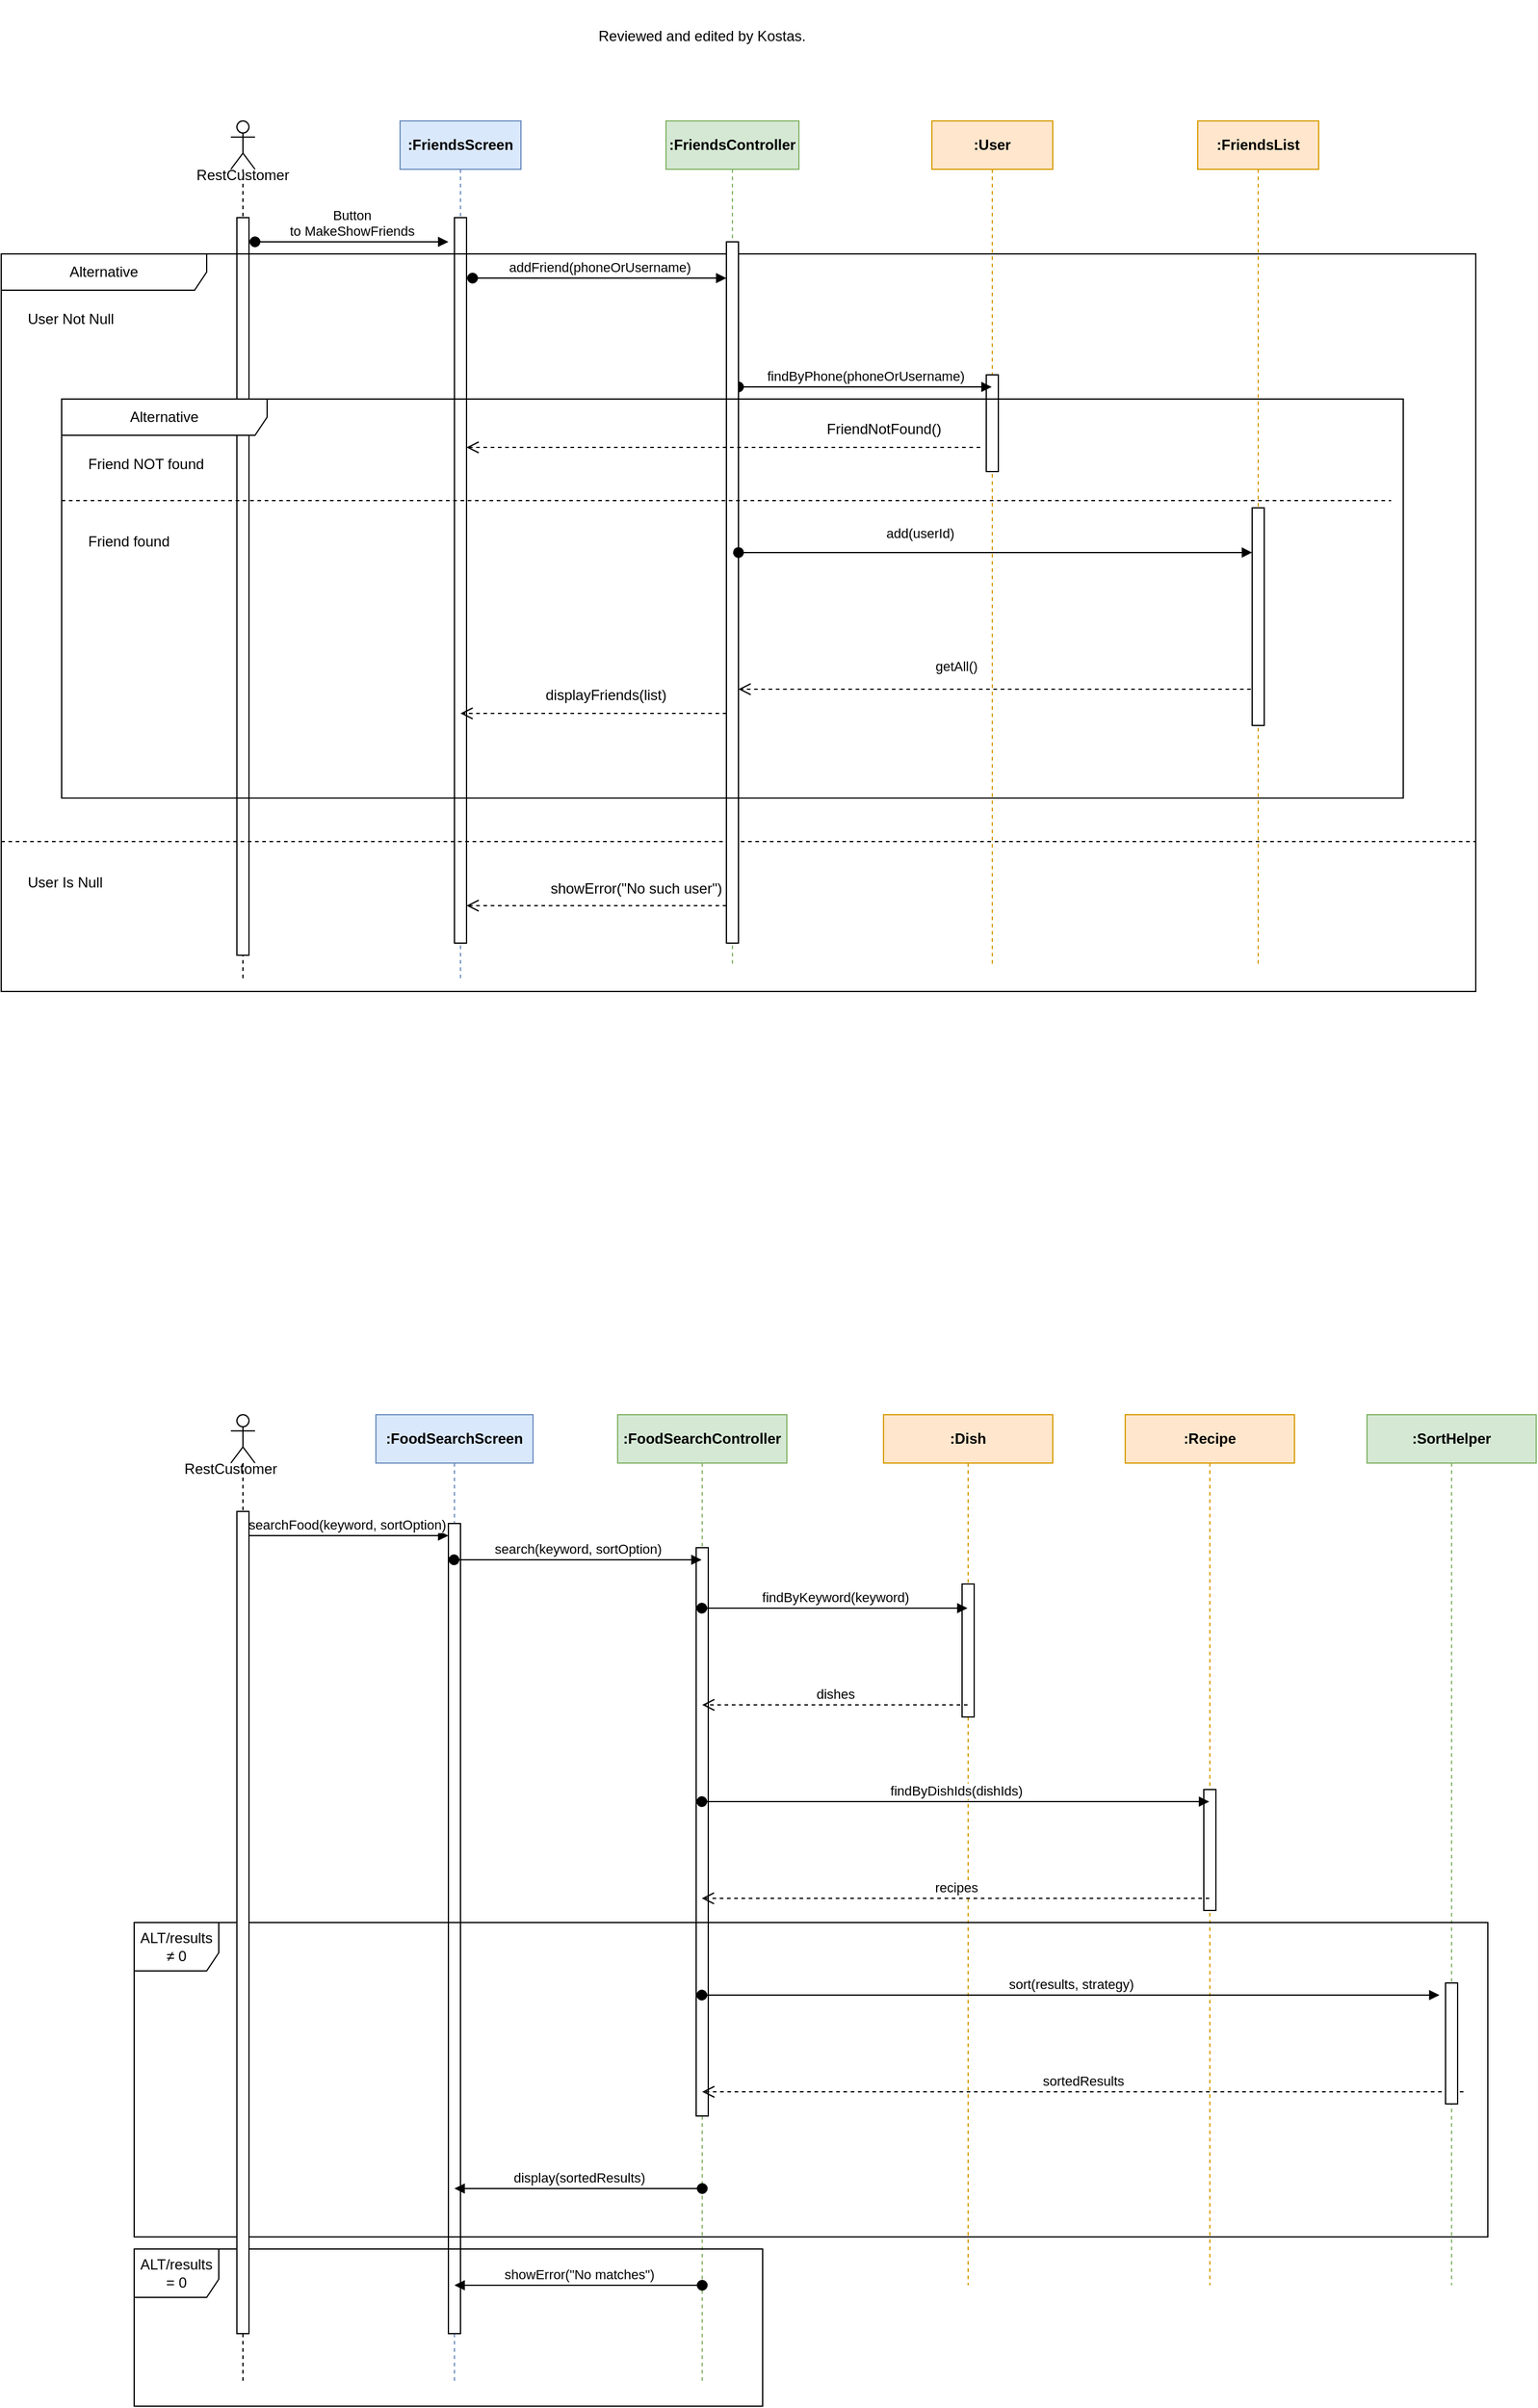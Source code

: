 <mxfile version="27.0.5">
  <diagram name="Page-1" id="2YBvvXClWsGukQMizWep">
    <mxGraphModel dx="1429" dy="1642" grid="1" gridSize="10" guides="1" tooltips="1" connect="1" arrows="1" fold="1" page="1" pageScale="1" pageWidth="850" pageHeight="1100" math="0" shadow="0">
      <root>
        <mxCell id="0" />
        <mxCell id="1" parent="0" />
        <mxCell id="vn2kPDJeqpM3JR5kkhpo-1" value="&lt;strong data-end=&quot;1178&quot; data-start=&quot;1161&quot;&gt;:FriendsScreen&lt;/strong&gt;" style="shape=umlLifeline;perimeter=lifelinePerimeter;whiteSpace=wrap;html=1;container=1;dropTarget=0;collapsible=0;recursiveResize=0;outlineConnect=0;portConstraint=eastwest;newEdgeStyle={&quot;curved&quot;:0,&quot;rounded&quot;:0};fillColor=#dae8fc;strokeColor=#6c8ebf;" parent="1" vertex="1">
          <mxGeometry x="350" y="50" width="100" height="710" as="geometry" />
        </mxCell>
        <mxCell id="vn2kPDJeqpM3JR5kkhpo-2" value="" style="html=1;points=[[0,0,0,0,5],[0,1,0,0,-5],[1,0,0,0,5],[1,1,0,0,-5]];perimeter=orthogonalPerimeter;outlineConnect=0;targetShapes=umlLifeline;portConstraint=eastwest;newEdgeStyle={&quot;curved&quot;:0,&quot;rounded&quot;:0};" parent="vn2kPDJeqpM3JR5kkhpo-1" vertex="1">
          <mxGeometry x="45" y="80" width="10" height="600" as="geometry" />
        </mxCell>
        <mxCell id="vn2kPDJeqpM3JR5kkhpo-4" value="&lt;strong data-end=&quot;1247&quot; data-start=&quot;1226&quot;&gt;:FriendsController&lt;/strong&gt;" style="shape=umlLifeline;perimeter=lifelinePerimeter;whiteSpace=wrap;html=1;container=1;dropTarget=0;collapsible=0;recursiveResize=0;outlineConnect=0;portConstraint=eastwest;newEdgeStyle={&quot;curved&quot;:0,&quot;rounded&quot;:0};fillColor=#d5e8d4;strokeColor=#82b366;" parent="1" vertex="1">
          <mxGeometry x="570" y="50" width="110" height="700" as="geometry" />
        </mxCell>
        <mxCell id="vn2kPDJeqpM3JR5kkhpo-6" value="&lt;strong data-end=&quot;1363&quot; data-start=&quot;1348&quot;&gt;:FriendsList&lt;/strong&gt;" style="shape=umlLifeline;perimeter=lifelinePerimeter;whiteSpace=wrap;html=1;container=1;dropTarget=0;collapsible=0;recursiveResize=0;outlineConnect=0;portConstraint=eastwest;newEdgeStyle={&quot;curved&quot;:0,&quot;rounded&quot;:0};fillColor=#ffe6cc;strokeColor=#d79b00;" parent="1" vertex="1">
          <mxGeometry x="1010" y="50" width="100" height="700" as="geometry" />
        </mxCell>
        <mxCell id="vn2kPDJeqpM3JR5kkhpo-8" value="&lt;strong data-end=&quot;1302&quot; data-start=&quot;1294&quot;&gt;:User&lt;/strong&gt;" style="shape=umlLifeline;perimeter=lifelinePerimeter;whiteSpace=wrap;html=1;container=1;dropTarget=0;collapsible=0;recursiveResize=0;outlineConnect=0;portConstraint=eastwest;newEdgeStyle={&quot;curved&quot;:0,&quot;rounded&quot;:0};fillColor=#ffe6cc;strokeColor=#d79b00;" parent="1" vertex="1">
          <mxGeometry x="790" y="50" width="100" height="700" as="geometry" />
        </mxCell>
        <mxCell id="vn2kPDJeqpM3JR5kkhpo-9" value="" style="html=1;points=[[0,0,0,0,5],[0,1,0,0,-5],[1,0,0,0,5],[1,1,0,0,-5]];perimeter=orthogonalPerimeter;outlineConnect=0;targetShapes=umlLifeline;portConstraint=eastwest;newEdgeStyle={&quot;curved&quot;:0,&quot;rounded&quot;:0};" parent="vn2kPDJeqpM3JR5kkhpo-8" vertex="1">
          <mxGeometry x="45" y="210" width="10" height="80" as="geometry" />
        </mxCell>
        <mxCell id="vn2kPDJeqpM3JR5kkhpo-10" value="Button&lt;br&gt;to MakeShowFriends" style="html=1;verticalAlign=bottom;startArrow=oval;startFill=1;endArrow=block;startSize=8;curved=0;rounded=0;" parent="1" edge="1">
          <mxGeometry x="0.003" width="60" relative="1" as="geometry">
            <mxPoint x="230" y="150" as="sourcePoint" />
            <mxPoint x="390" y="150" as="targetPoint" />
            <mxPoint as="offset" />
          </mxGeometry>
        </mxCell>
        <mxCell id="vn2kPDJeqpM3JR5kkhpo-11" value="addFriend(phoneOrUsername)" style="html=1;verticalAlign=bottom;startArrow=oval;startFill=1;endArrow=block;startSize=8;curved=0;rounded=0;" parent="1" edge="1">
          <mxGeometry x="0.001" width="60" relative="1" as="geometry">
            <mxPoint x="410" y="180" as="sourcePoint" />
            <mxPoint x="620" y="180" as="targetPoint" />
            <mxPoint as="offset" />
          </mxGeometry>
        </mxCell>
        <mxCell id="vn2kPDJeqpM3JR5kkhpo-12" value="findByPhone(phoneOrUsername)" style="html=1;verticalAlign=bottom;startArrow=oval;startFill=1;endArrow=block;startSize=8;curved=0;rounded=0;" parent="1" source="vn2kPDJeqpM3JR5kkhpo-5" edge="1">
          <mxGeometry x="0.001" width="60" relative="1" as="geometry">
            <mxPoint x="620" y="270" as="sourcePoint" />
            <mxPoint x="839.5" y="270" as="targetPoint" />
            <mxPoint as="offset" />
          </mxGeometry>
        </mxCell>
        <mxCell id="vn2kPDJeqpM3JR5kkhpo-14" value="add(userId)" style="html=1;verticalAlign=bottom;startArrow=oval;startFill=1;endArrow=block;startSize=8;curved=0;rounded=0;" parent="1" edge="1">
          <mxGeometry x="NaN" y="288" width="60" relative="1" as="geometry">
            <mxPoint x="1059.447" y="468.0" as="sourcePoint" />
            <mxPoint x="1059.447" y="468.0" as="targetPoint" />
            <mxPoint x="-279" y="-68" as="offset" />
          </mxGeometry>
        </mxCell>
        <mxCell id="vn2kPDJeqpM3JR5kkhpo-17" value="getAll()" style="html=1;verticalAlign=bottom;endArrow=open;dashed=1;endSize=8;curved=0;rounded=0;" parent="1" target="vn2kPDJeqpM3JR5kkhpo-5" edge="1">
          <mxGeometry x="0.163" y="-10" relative="1" as="geometry">
            <mxPoint x="1059.92" y="520" as="sourcePoint" />
            <mxPoint x="620.087" y="520" as="targetPoint" />
            <mxPoint as="offset" />
            <Array as="points">
              <mxPoint x="820" y="520" />
            </Array>
          </mxGeometry>
        </mxCell>
        <mxCell id="vn2kPDJeqpM3JR5kkhpo-21" value="&lt;strong data-end=&quot;1178&quot; data-start=&quot;1161&quot;&gt;:FoodSearchScreen&lt;/strong&gt;" style="shape=umlLifeline;perimeter=lifelinePerimeter;whiteSpace=wrap;html=1;container=1;dropTarget=0;collapsible=0;recursiveResize=0;outlineConnect=0;portConstraint=eastwest;newEdgeStyle={&quot;curved&quot;:0,&quot;rounded&quot;:0};fillColor=#dae8fc;strokeColor=#6c8ebf;" parent="1" vertex="1">
          <mxGeometry x="330" y="1120" width="130" height="800" as="geometry" />
        </mxCell>
        <mxCell id="vn2kPDJeqpM3JR5kkhpo-22" value="" style="html=1;points=[[0,0,0,0,5],[0,1,0,0,-5],[1,0,0,0,5],[1,1,0,0,-5]];perimeter=orthogonalPerimeter;outlineConnect=0;targetShapes=umlLifeline;portConstraint=eastwest;newEdgeStyle={&quot;curved&quot;:0,&quot;rounded&quot;:0};" parent="vn2kPDJeqpM3JR5kkhpo-21" vertex="1">
          <mxGeometry x="60" y="90" width="10" height="670" as="geometry" />
        </mxCell>
        <mxCell id="vn2kPDJeqpM3JR5kkhpo-23" value="&lt;strong data-end=&quot;1178&quot; data-start=&quot;1161&quot;&gt;:FoodSearchController&lt;/strong&gt;" style="shape=umlLifeline;perimeter=lifelinePerimeter;whiteSpace=wrap;html=1;container=1;dropTarget=0;collapsible=0;recursiveResize=0;outlineConnect=0;portConstraint=eastwest;newEdgeStyle={&quot;curved&quot;:0,&quot;rounded&quot;:0};fillColor=#d5e8d4;strokeColor=#82b366;" parent="1" vertex="1">
          <mxGeometry x="530" y="1120" width="140" height="800" as="geometry" />
        </mxCell>
        <mxCell id="vn2kPDJeqpM3JR5kkhpo-24" value="" style="html=1;points=[[0,0,0,0,5],[0,1,0,0,-5],[1,0,0,0,5],[1,1,0,0,-5]];perimeter=orthogonalPerimeter;outlineConnect=0;targetShapes=umlLifeline;portConstraint=eastwest;newEdgeStyle={&quot;curved&quot;:0,&quot;rounded&quot;:0};" parent="vn2kPDJeqpM3JR5kkhpo-23" vertex="1">
          <mxGeometry x="65" y="110" width="10" height="470" as="geometry" />
        </mxCell>
        <mxCell id="vn2kPDJeqpM3JR5kkhpo-25" value="&lt;strong data-end=&quot;1178&quot; data-start=&quot;1161&quot;&gt;:Dish&lt;/strong&gt;" style="shape=umlLifeline;perimeter=lifelinePerimeter;whiteSpace=wrap;html=1;container=1;dropTarget=0;collapsible=0;recursiveResize=0;outlineConnect=0;portConstraint=eastwest;newEdgeStyle={&quot;curved&quot;:0,&quot;rounded&quot;:0};fillColor=#ffe6cc;strokeColor=#d79b00;" parent="1" vertex="1">
          <mxGeometry x="750" y="1120" width="140" height="720" as="geometry" />
        </mxCell>
        <mxCell id="vn2kPDJeqpM3JR5kkhpo-26" value="" style="html=1;points=[[0,0,0,0,5],[0,1,0,0,-5],[1,0,0,0,5],[1,1,0,0,-5]];perimeter=orthogonalPerimeter;outlineConnect=0;targetShapes=umlLifeline;portConstraint=eastwest;newEdgeStyle={&quot;curved&quot;:0,&quot;rounded&quot;:0};" parent="vn2kPDJeqpM3JR5kkhpo-25" vertex="1">
          <mxGeometry x="65" y="140" width="10" height="110" as="geometry" />
        </mxCell>
        <mxCell id="vn2kPDJeqpM3JR5kkhpo-27" value="searchFood(keyword, sortOption)" style="html=1;verticalAlign=bottom;startArrow=oval;startFill=1;endArrow=block;startSize=8;curved=0;rounded=0;" parent="1" edge="1">
          <mxGeometry x="0.005" width="60" relative="1" as="geometry">
            <mxPoint x="220" y="1220" as="sourcePoint" />
            <mxPoint x="390" y="1220" as="targetPoint" />
            <mxPoint as="offset" />
          </mxGeometry>
        </mxCell>
        <mxCell id="vn2kPDJeqpM3JR5kkhpo-28" value="search(keyword, sortOption)" style="html=1;verticalAlign=bottom;startArrow=oval;startFill=1;endArrow=block;startSize=8;curved=0;rounded=0;" parent="1" edge="1">
          <mxGeometry width="60" relative="1" as="geometry">
            <mxPoint x="394.667" y="1240" as="sourcePoint" />
            <mxPoint x="599.5" y="1240" as="targetPoint" />
          </mxGeometry>
        </mxCell>
        <mxCell id="vn2kPDJeqpM3JR5kkhpo-29" value="findByKeyword(keyword)" style="html=1;verticalAlign=bottom;startArrow=oval;startFill=1;endArrow=block;startSize=8;curved=0;rounded=0;" parent="1" edge="1">
          <mxGeometry width="60" relative="1" as="geometry">
            <mxPoint x="599.667" y="1280" as="sourcePoint" />
            <mxPoint x="819.5" y="1280" as="targetPoint" />
          </mxGeometry>
        </mxCell>
        <mxCell id="vn2kPDJeqpM3JR5kkhpo-30" value="dishes" style="html=1;verticalAlign=bottom;endArrow=open;dashed=1;endSize=8;curved=0;rounded=0;" parent="1" edge="1">
          <mxGeometry relative="1" as="geometry">
            <mxPoint x="819.5" y="1360" as="sourcePoint" />
            <mxPoint x="600" y="1360" as="targetPoint" />
          </mxGeometry>
        </mxCell>
        <mxCell id="vn2kPDJeqpM3JR5kkhpo-31" value="&lt;strong data-end=&quot;1178&quot; data-start=&quot;1161&quot;&gt;:Recipe&lt;/strong&gt;" style="shape=umlLifeline;perimeter=lifelinePerimeter;whiteSpace=wrap;html=1;container=1;dropTarget=0;collapsible=0;recursiveResize=0;outlineConnect=0;portConstraint=eastwest;newEdgeStyle={&quot;curved&quot;:0,&quot;rounded&quot;:0};fillColor=#ffe6cc;strokeColor=#d79b00;" parent="1" vertex="1">
          <mxGeometry x="950" y="1120" width="140" height="720" as="geometry" />
        </mxCell>
        <mxCell id="vn2kPDJeqpM3JR5kkhpo-32" value="" style="html=1;points=[[0,0,0,0,5],[0,1,0,0,-5],[1,0,0,0,5],[1,1,0,0,-5]];perimeter=orthogonalPerimeter;outlineConnect=0;targetShapes=umlLifeline;portConstraint=eastwest;newEdgeStyle={&quot;curved&quot;:0,&quot;rounded&quot;:0};" parent="vn2kPDJeqpM3JR5kkhpo-31" vertex="1">
          <mxGeometry x="65" y="310" width="10" height="100" as="geometry" />
        </mxCell>
        <mxCell id="vn2kPDJeqpM3JR5kkhpo-33" value="findByDishIds(dishIds)" style="html=1;verticalAlign=bottom;startArrow=oval;startFill=1;endArrow=block;startSize=8;curved=0;rounded=0;" parent="1" edge="1">
          <mxGeometry width="60" relative="1" as="geometry">
            <mxPoint x="599.667" y="1440" as="sourcePoint" />
            <mxPoint x="1019.5" y="1440" as="targetPoint" />
          </mxGeometry>
        </mxCell>
        <mxCell id="vn2kPDJeqpM3JR5kkhpo-34" value="recipes" style="html=1;verticalAlign=bottom;endArrow=open;dashed=1;endSize=8;curved=0;rounded=0;" parent="1" edge="1">
          <mxGeometry relative="1" as="geometry">
            <mxPoint x="1019.5" y="1520" as="sourcePoint" />
            <mxPoint x="599.667" y="1520" as="targetPoint" />
          </mxGeometry>
        </mxCell>
        <mxCell id="vn2kPDJeqpM3JR5kkhpo-35" value="&lt;strong data-end=&quot;1178&quot; data-start=&quot;1161&quot;&gt;:SortHelper&lt;/strong&gt;" style="shape=umlLifeline;perimeter=lifelinePerimeter;whiteSpace=wrap;html=1;container=1;dropTarget=0;collapsible=0;recursiveResize=0;outlineConnect=0;portConstraint=eastwest;newEdgeStyle={&quot;curved&quot;:0,&quot;rounded&quot;:0};fillColor=#d5e8d4;strokeColor=#82b366;" parent="1" vertex="1">
          <mxGeometry x="1150" y="1120" width="140" height="720" as="geometry" />
        </mxCell>
        <mxCell id="vn2kPDJeqpM3JR5kkhpo-36" value="sort(results, strategy)" style="html=1;verticalAlign=bottom;startArrow=oval;startFill=1;endArrow=block;startSize=8;curved=0;rounded=0;" parent="1" edge="1">
          <mxGeometry width="60" relative="1" as="geometry">
            <mxPoint x="599.667" y="1600" as="sourcePoint" />
            <mxPoint x="1210" y="1600" as="targetPoint" />
          </mxGeometry>
        </mxCell>
        <mxCell id="vn2kPDJeqpM3JR5kkhpo-37" value="sortedResults" style="html=1;verticalAlign=bottom;endArrow=open;dashed=1;endSize=8;curved=0;rounded=0;" parent="1" target="vn2kPDJeqpM3JR5kkhpo-23" edge="1">
          <mxGeometry x="-0.0" relative="1" as="geometry">
            <mxPoint x="1229.83" y="1680" as="sourcePoint" />
            <mxPoint x="609.997" y="1680" as="targetPoint" />
            <mxPoint as="offset" />
          </mxGeometry>
        </mxCell>
        <mxCell id="vn2kPDJeqpM3JR5kkhpo-38" value="display(sortedResults)" style="html=1;verticalAlign=bottom;startArrow=oval;startFill=1;endArrow=block;startSize=8;curved=0;rounded=0;" parent="1" target="vn2kPDJeqpM3JR5kkhpo-21" edge="1">
          <mxGeometry width="60" relative="1" as="geometry">
            <mxPoint x="600" y="1760" as="sourcePoint" />
            <mxPoint x="735" y="1760" as="targetPoint" />
          </mxGeometry>
        </mxCell>
        <mxCell id="vn2kPDJeqpM3JR5kkhpo-39" value="showError(&quot;No matches&quot;)" style="html=1;verticalAlign=bottom;startArrow=oval;startFill=1;endArrow=block;startSize=8;curved=0;rounded=0;" parent="1" target="vn2kPDJeqpM3JR5kkhpo-21" edge="1">
          <mxGeometry width="60" relative="1" as="geometry">
            <mxPoint x="600" y="1840" as="sourcePoint" />
            <mxPoint x="390" y="1839.17" as="targetPoint" />
          </mxGeometry>
        </mxCell>
        <mxCell id="vn2kPDJeqpM3JR5kkhpo-40" value="ALT/results ≠ 0" style="shape=umlFrame;whiteSpace=wrap;html=1;pointerEvents=0;width=70;height=40;" parent="1" vertex="1">
          <mxGeometry x="130" y="1540" width="1120" height="260" as="geometry" />
        </mxCell>
        <mxCell id="vn2kPDJeqpM3JR5kkhpo-41" value="ALT/results = 0" style="shape=umlFrame;whiteSpace=wrap;html=1;pointerEvents=0;width=70;height=40;" parent="1" vertex="1">
          <mxGeometry x="130" y="1810" width="520" height="130" as="geometry" />
        </mxCell>
        <mxCell id="vn2kPDJeqpM3JR5kkhpo-42" value="" style="shape=umlLifeline;perimeter=lifelinePerimeter;whiteSpace=wrap;html=1;container=1;dropTarget=0;collapsible=0;recursiveResize=0;outlineConnect=0;portConstraint=eastwest;newEdgeStyle={&quot;curved&quot;:0,&quot;rounded&quot;:0};participant=umlActor;" parent="1" vertex="1">
          <mxGeometry x="210" y="50" width="20" height="710" as="geometry" />
        </mxCell>
        <mxCell id="vn2kPDJeqpM3JR5kkhpo-43" value="" style="html=1;points=[[0,0,0,0,5],[0,1,0,0,-5],[1,0,0,0,5],[1,1,0,0,-5]];perimeter=orthogonalPerimeter;outlineConnect=0;targetShapes=umlLifeline;portConstraint=eastwest;newEdgeStyle={&quot;curved&quot;:0,&quot;rounded&quot;:0};" parent="vn2kPDJeqpM3JR5kkhpo-42" vertex="1">
          <mxGeometry x="5" y="80" width="10" height="610" as="geometry" />
        </mxCell>
        <mxCell id="vn2kPDJeqpM3JR5kkhpo-44" value="&lt;span style=&quot;text-wrap-mode: nowrap;&quot;&gt;RestCustomer&lt;/span&gt;" style="text;html=1;align=center;verticalAlign=middle;whiteSpace=wrap;rounded=0;" parent="1" vertex="1">
          <mxGeometry x="190" y="80" width="60" height="30" as="geometry" />
        </mxCell>
        <mxCell id="vn2kPDJeqpM3JR5kkhpo-45" value="" style="shape=umlLifeline;perimeter=lifelinePerimeter;whiteSpace=wrap;html=1;container=1;dropTarget=0;collapsible=0;recursiveResize=0;outlineConnect=0;portConstraint=eastwest;newEdgeStyle={&quot;curved&quot;:0,&quot;rounded&quot;:0};participant=umlActor;" parent="1" vertex="1">
          <mxGeometry x="210" y="1120" width="20" height="800" as="geometry" />
        </mxCell>
        <mxCell id="vn2kPDJeqpM3JR5kkhpo-46" value="" style="html=1;points=[[0,0,0,0,5],[0,1,0,0,-5],[1,0,0,0,5],[1,1,0,0,-5]];perimeter=orthogonalPerimeter;outlineConnect=0;targetShapes=umlLifeline;portConstraint=eastwest;newEdgeStyle={&quot;curved&quot;:0,&quot;rounded&quot;:0};" parent="vn2kPDJeqpM3JR5kkhpo-45" vertex="1">
          <mxGeometry x="5" y="80" width="10" height="680" as="geometry" />
        </mxCell>
        <mxCell id="vn2kPDJeqpM3JR5kkhpo-48" value="" style="html=1;points=[[0,0,0,0,5],[0,1,0,0,-5],[1,0,0,0,5],[1,1,0,0,-5]];perimeter=orthogonalPerimeter;outlineConnect=0;targetShapes=umlLifeline;portConstraint=eastwest;newEdgeStyle={&quot;curved&quot;:0,&quot;rounded&quot;:0};" parent="1" vertex="1">
          <mxGeometry x="1055" y="370" width="10" height="180" as="geometry" />
        </mxCell>
        <mxCell id="vn2kPDJeqpM3JR5kkhpo-49" value="&lt;span style=&quot;text-wrap-mode: nowrap;&quot;&gt;RestCustomer&lt;/span&gt;" style="text;html=1;align=center;verticalAlign=middle;whiteSpace=wrap;rounded=0;" parent="1" vertex="1">
          <mxGeometry x="180" y="1150" width="60" height="30" as="geometry" />
        </mxCell>
        <mxCell id="vn2kPDJeqpM3JR5kkhpo-50" value="" style="html=1;points=[[0,0,0,0,5],[0,1,0,0,-5],[1,0,0,0,5],[1,1,0,0,-5]];perimeter=orthogonalPerimeter;outlineConnect=0;targetShapes=umlLifeline;portConstraint=eastwest;newEdgeStyle={&quot;curved&quot;:0,&quot;rounded&quot;:0};" parent="1" vertex="1">
          <mxGeometry x="1215" y="1590" width="10" height="100" as="geometry" />
        </mxCell>
        <mxCell id="KVvk2E3VvdTpPK_yIqQc-1" value="Alternative" style="shape=umlFrame;whiteSpace=wrap;html=1;pointerEvents=0;recursiveResize=0;container=1;collapsible=0;width=170;" parent="1" vertex="1">
          <mxGeometry x="20" y="160" width="1220" height="610" as="geometry" />
        </mxCell>
        <mxCell id="KVvk2E3VvdTpPK_yIqQc-2" value="User Not Null" style="text;html=1;" parent="KVvk2E3VvdTpPK_yIqQc-1" vertex="1">
          <mxGeometry width="100" height="20" relative="1" as="geometry">
            <mxPoint x="20" y="40" as="offset" />
          </mxGeometry>
        </mxCell>
        <mxCell id="KVvk2E3VvdTpPK_yIqQc-3" value="User Is Null" style="line;strokeWidth=1;dashed=1;labelPosition=center;verticalLabelPosition=bottom;align=left;verticalAlign=top;spacingLeft=20;spacingTop=15;html=1;whiteSpace=wrap;" parent="KVvk2E3VvdTpPK_yIqQc-1" vertex="1">
          <mxGeometry y="481" width="1220" height="10" as="geometry" />
        </mxCell>
        <mxCell id="vn2kPDJeqpM3JR5kkhpo-5" value="" style="html=1;points=[[0,0,0,0,5],[0,1,0,0,-5],[1,0,0,0,5],[1,1,0,0,-5]];perimeter=orthogonalPerimeter;outlineConnect=0;targetShapes=umlLifeline;portConstraint=eastwest;newEdgeStyle={&quot;curved&quot;:0,&quot;rounded&quot;:0};" parent="KVvk2E3VvdTpPK_yIqQc-1" vertex="1">
          <mxGeometry x="600" y="-10" width="10" height="580" as="geometry" />
        </mxCell>
        <mxCell id="3mzseKC1MjaG1VJGfsOA-1" value="Alternative" style="shape=umlFrame;whiteSpace=wrap;html=1;pointerEvents=0;recursiveResize=0;container=1;collapsible=0;width=170;" vertex="1" parent="KVvk2E3VvdTpPK_yIqQc-1">
          <mxGeometry x="50" y="120" width="1110" height="330" as="geometry" />
        </mxCell>
        <mxCell id="3mzseKC1MjaG1VJGfsOA-2" value="Friend NOT found" style="text;html=1;" vertex="1" parent="3mzseKC1MjaG1VJGfsOA-1">
          <mxGeometry width="100" height="20" relative="1" as="geometry">
            <mxPoint x="20" y="40" as="offset" />
          </mxGeometry>
        </mxCell>
        <mxCell id="3mzseKC1MjaG1VJGfsOA-3" value="Friend found" style="line;strokeWidth=1;dashed=1;labelPosition=center;verticalLabelPosition=bottom;align=left;verticalAlign=top;spacingLeft=20;spacingTop=15;html=1;whiteSpace=wrap;" vertex="1" parent="3mzseKC1MjaG1VJGfsOA-1">
          <mxGeometry y="79" width="1100" height="10" as="geometry" />
        </mxCell>
        <mxCell id="3mzseKC1MjaG1VJGfsOA-4" value="FriendNotFound()" style="text;html=1;align=center;verticalAlign=middle;resizable=0;points=[];autosize=1;strokeColor=none;fillColor=none;" vertex="1" parent="3mzseKC1MjaG1VJGfsOA-1">
          <mxGeometry x="620" y="10" width="120" height="30" as="geometry" />
        </mxCell>
        <mxCell id="3mzseKC1MjaG1VJGfsOA-5" value="" style="html=1;verticalAlign=bottom;endArrow=open;dashed=1;endSize=8;curved=0;rounded=0;" edge="1" parent="3mzseKC1MjaG1VJGfsOA-1" target="vn2kPDJeqpM3JR5kkhpo-2">
          <mxGeometry x="0.0" relative="1" as="geometry">
            <mxPoint x="760" y="40" as="sourcePoint" />
            <mxPoint x="570" y="40" as="targetPoint" />
            <mxPoint as="offset" />
          </mxGeometry>
        </mxCell>
        <mxCell id="3mzseKC1MjaG1VJGfsOA-8" value="" style="html=1;verticalAlign=bottom;endArrow=open;dashed=1;endSize=8;curved=0;rounded=0;" edge="1" parent="3mzseKC1MjaG1VJGfsOA-1" source="vn2kPDJeqpM3JR5kkhpo-5">
          <mxGeometry x="0.0" relative="1" as="geometry">
            <mxPoint x="545" y="268.95" as="sourcePoint" />
            <mxPoint x="330" y="260" as="targetPoint" />
            <mxPoint as="offset" />
          </mxGeometry>
        </mxCell>
        <mxCell id="3mzseKC1MjaG1VJGfsOA-9" value="displayFriends(list)" style="text;html=1;align=center;verticalAlign=middle;resizable=0;points=[];autosize=1;strokeColor=none;fillColor=none;" vertex="1" parent="3mzseKC1MjaG1VJGfsOA-1">
          <mxGeometry x="390" y="230" width="120" height="30" as="geometry" />
        </mxCell>
        <mxCell id="3mzseKC1MjaG1VJGfsOA-7" value="" style="html=1;verticalAlign=bottom;endArrow=open;dashed=1;endSize=8;curved=0;rounded=0;" edge="1" parent="KVvk2E3VvdTpPK_yIqQc-1" target="vn2kPDJeqpM3JR5kkhpo-2">
          <mxGeometry x="0.0" relative="1" as="geometry">
            <mxPoint x="600" y="539" as="sourcePoint" />
            <mxPoint x="400" y="539" as="targetPoint" />
            <mxPoint as="offset" />
          </mxGeometry>
        </mxCell>
        <mxCell id="3mzseKC1MjaG1VJGfsOA-6" value="showError(&quot;No such user&quot;)" style="text;html=1;align=center;verticalAlign=middle;resizable=0;points=[];autosize=1;strokeColor=none;fillColor=none;" vertex="1" parent="KVvk2E3VvdTpPK_yIqQc-1">
          <mxGeometry x="440" y="510" width="170" height="30" as="geometry" />
        </mxCell>
        <mxCell id="KVvk2E3VvdTpPK_yIqQc-4" value="Reviewed and edited by Kostas." style="text;html=1;align=center;verticalAlign=middle;whiteSpace=wrap;rounded=0;" parent="1" vertex="1">
          <mxGeometry x="390" y="-50" width="420" height="60" as="geometry" />
        </mxCell>
        <mxCell id="vn2kPDJeqpM3JR5kkhpo-47" value="" style="html=1;verticalAlign=bottom;startArrow=oval;startFill=1;endArrow=block;startSize=8;curved=0;rounded=0;exitX=1;exitY=0.443;exitDx=0;exitDy=0;exitPerimeter=0;" parent="1" edge="1" target="vn2kPDJeqpM3JR5kkhpo-48" source="vn2kPDJeqpM3JR5kkhpo-5">
          <mxGeometry width="60" relative="1" as="geometry">
            <mxPoint x="640" y="407" as="sourcePoint" />
            <mxPoint x="1040" y="407" as="targetPoint" />
          </mxGeometry>
        </mxCell>
      </root>
    </mxGraphModel>
  </diagram>
</mxfile>
